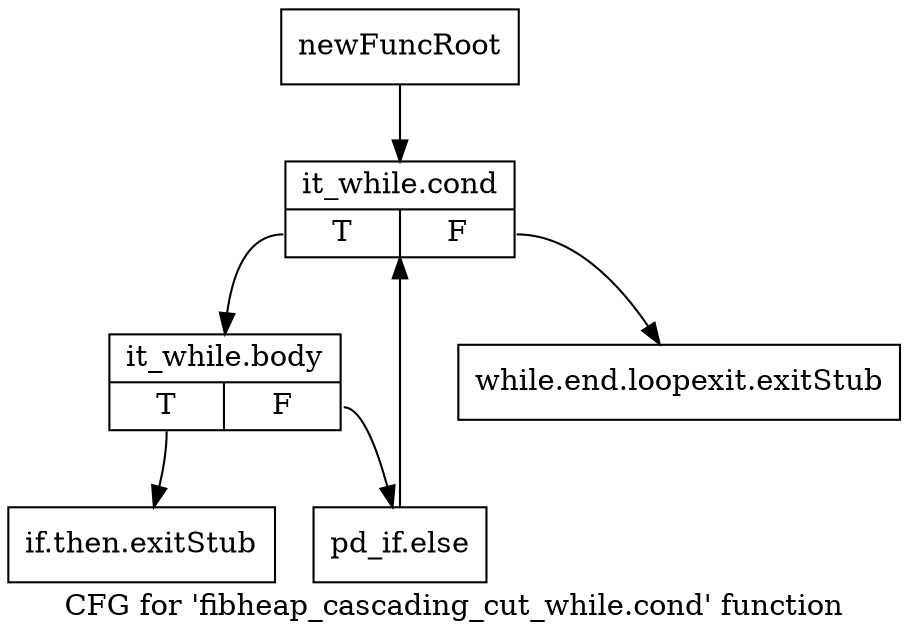 digraph "CFG for 'fibheap_cascading_cut_while.cond' function" {
	label="CFG for 'fibheap_cascading_cut_while.cond' function";

	Node0xc743360 [shape=record,label="{newFuncRoot}"];
	Node0xc743360 -> Node0xc743810;
	Node0xc743770 [shape=record,label="{while.end.loopexit.exitStub}"];
	Node0xc7437c0 [shape=record,label="{if.then.exitStub}"];
	Node0xc743810 [shape=record,label="{it_while.cond|{<s0>T|<s1>F}}"];
	Node0xc743810:s0 -> Node0xc743860;
	Node0xc743810:s1 -> Node0xc743770;
	Node0xc743860 [shape=record,label="{it_while.body|{<s0>T|<s1>F}}"];
	Node0xc743860:s0 -> Node0xc7437c0;
	Node0xc743860:s1 -> Node0xc7438b0;
	Node0xc7438b0 [shape=record,label="{pd_if.else}"];
	Node0xc7438b0 -> Node0xc743810;
}
